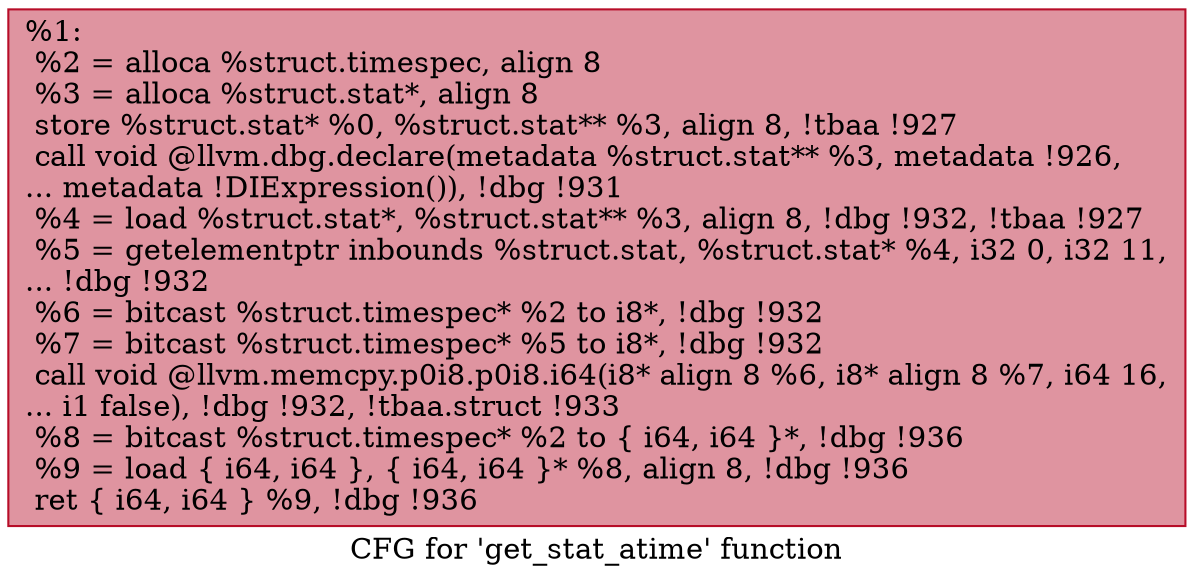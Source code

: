 digraph "CFG for 'get_stat_atime' function" {
	label="CFG for 'get_stat_atime' function";

	Node0x1dba210 [shape=record,color="#b70d28ff", style=filled, fillcolor="#b70d2870",label="{%1:\l  %2 = alloca %struct.timespec, align 8\l  %3 = alloca %struct.stat*, align 8\l  store %struct.stat* %0, %struct.stat** %3, align 8, !tbaa !927\l  call void @llvm.dbg.declare(metadata %struct.stat** %3, metadata !926,\l... metadata !DIExpression()), !dbg !931\l  %4 = load %struct.stat*, %struct.stat** %3, align 8, !dbg !932, !tbaa !927\l  %5 = getelementptr inbounds %struct.stat, %struct.stat* %4, i32 0, i32 11,\l... !dbg !932\l  %6 = bitcast %struct.timespec* %2 to i8*, !dbg !932\l  %7 = bitcast %struct.timespec* %5 to i8*, !dbg !932\l  call void @llvm.memcpy.p0i8.p0i8.i64(i8* align 8 %6, i8* align 8 %7, i64 16,\l... i1 false), !dbg !932, !tbaa.struct !933\l  %8 = bitcast %struct.timespec* %2 to \{ i64, i64 \}*, !dbg !936\l  %9 = load \{ i64, i64 \}, \{ i64, i64 \}* %8, align 8, !dbg !936\l  ret \{ i64, i64 \} %9, !dbg !936\l}"];
}
